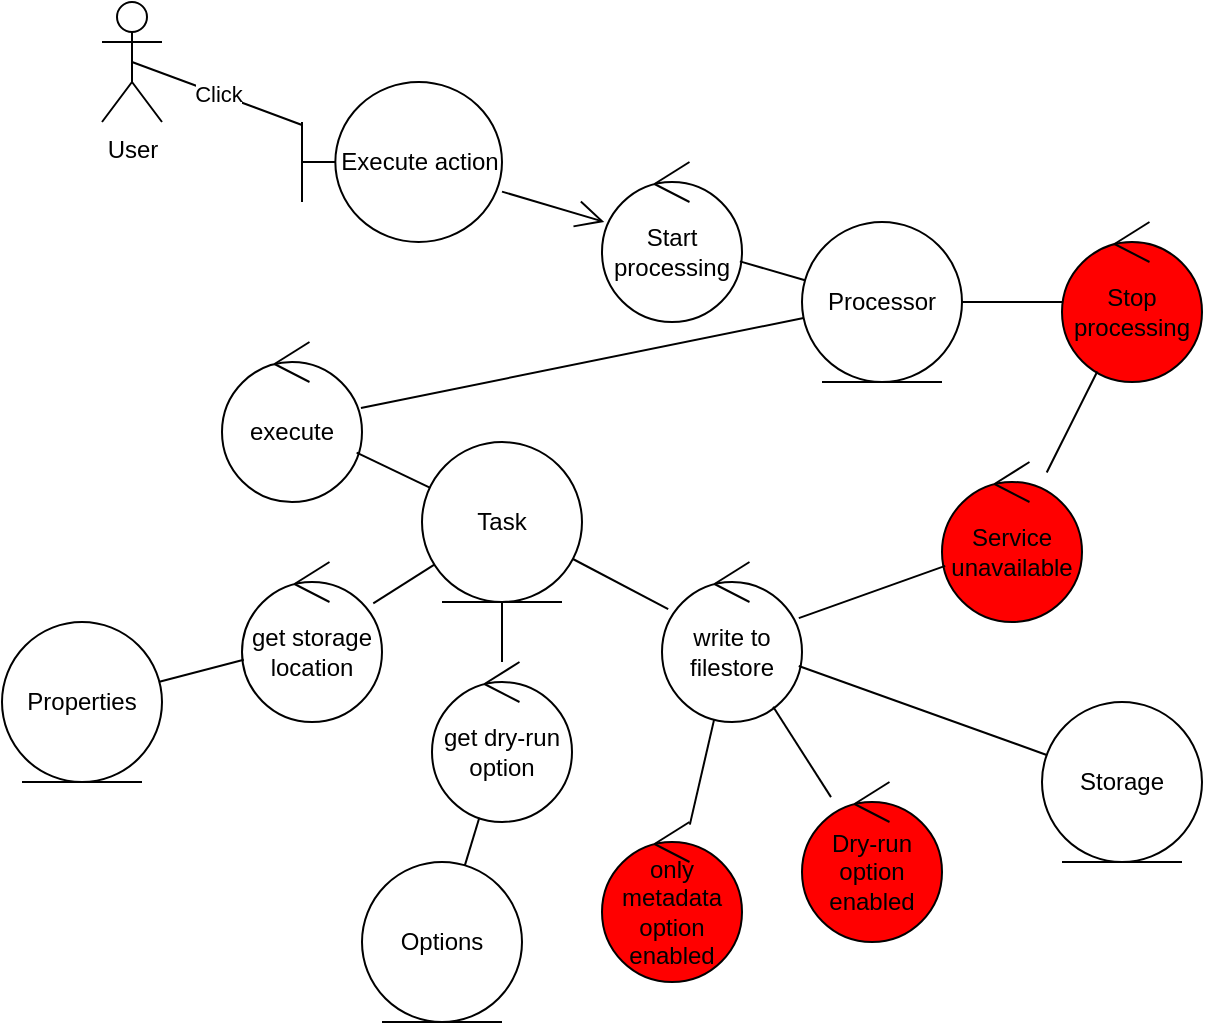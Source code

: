 <mxfile version="12.7.2" type="device"><diagram id="8jXLojxy2FijZEmcbR6y" name="Page-1"><mxGraphModel dx="1422" dy="769" grid="1" gridSize="10" guides="1" tooltips="1" connect="1" arrows="1" fold="1" page="1" pageScale="1" pageWidth="1169" pageHeight="827" math="0" shadow="0"><root><mxCell id="0"/><mxCell id="1" parent="0"/><mxCell id="iPO4pMVoaCJspU5LkBcY-1" value="User" style="shape=umlActor;verticalLabelPosition=bottom;labelBackgroundColor=#ffffff;verticalAlign=top;html=1;" vertex="1" parent="1"><mxGeometry x="290" y="40" width="30" height="60" as="geometry"/></mxCell><mxCell id="iPO4pMVoaCJspU5LkBcY-2" value="Execute action" style="shape=umlBoundary;whiteSpace=wrap;html=1;labelBackgroundColor=none;fillColor=#FFFFFF;" vertex="1" parent="1"><mxGeometry x="390" y="80" width="100" height="80" as="geometry"/></mxCell><mxCell id="iPO4pMVoaCJspU5LkBcY-3" value="Click" style="endArrow=none;html=1;exitX=0.5;exitY=0.5;exitDx=0;exitDy=0;exitPerimeter=0;" edge="1" parent="1" source="iPO4pMVoaCJspU5LkBcY-1" target="iPO4pMVoaCJspU5LkBcY-2"><mxGeometry relative="1" as="geometry"><mxPoint x="405" y="70" as="sourcePoint"/><mxPoint x="550" y="122.051" as="targetPoint"/></mxGeometry></mxCell><mxCell id="iPO4pMVoaCJspU5LkBcY-4" value="&lt;div&gt;Processor&lt;/div&gt;" style="ellipse;shape=umlEntity;whiteSpace=wrap;html=1;labelBackgroundColor=none;fillColor=#FFFFFF;" vertex="1" parent="1"><mxGeometry x="640" y="150" width="80" height="80" as="geometry"/></mxCell><mxCell id="iPO4pMVoaCJspU5LkBcY-5" value="" style="endArrow=open;html=1;startArrow=none;startFill=0;endFill=0;endSize=12;" edge="1" parent="1" source="iPO4pMVoaCJspU5LkBcY-2" target="iPO4pMVoaCJspU5LkBcY-6"><mxGeometry relative="1" as="geometry"><mxPoint x="405" y="70" as="sourcePoint"/><mxPoint x="512.503" y="215.252" as="targetPoint"/></mxGeometry></mxCell><mxCell id="iPO4pMVoaCJspU5LkBcY-6" value="Start processing" style="ellipse;shape=umlControl;whiteSpace=wrap;html=1;" vertex="1" parent="1"><mxGeometry x="540" y="120" width="70" height="80" as="geometry"/></mxCell><mxCell id="iPO4pMVoaCJspU5LkBcY-7" value="" style="endArrow=none;html=1;" edge="1" parent="1" source="iPO4pMVoaCJspU5LkBcY-4" target="iPO4pMVoaCJspU5LkBcY-6"><mxGeometry relative="1" as="geometry"><mxPoint x="565.654" y="-158.2" as="sourcePoint"/><mxPoint x="525" y="-127.5" as="targetPoint"/></mxGeometry></mxCell><mxCell id="iPO4pMVoaCJspU5LkBcY-8" value="Task" style="ellipse;shape=umlEntity;whiteSpace=wrap;html=1;labelBackgroundColor=none;fillColor=#FFFFFF;" vertex="1" parent="1"><mxGeometry x="450" y="260" width="80" height="80" as="geometry"/></mxCell><mxCell id="iPO4pMVoaCJspU5LkBcY-9" value="execute" style="ellipse;shape=umlControl;whiteSpace=wrap;html=1;" vertex="1" parent="1"><mxGeometry x="350" y="210" width="70" height="80" as="geometry"/></mxCell><mxCell id="iPO4pMVoaCJspU5LkBcY-10" value="" style="endArrow=none;html=1;" edge="1" parent="1" source="iPO4pMVoaCJspU5LkBcY-9" target="iPO4pMVoaCJspU5LkBcY-4"><mxGeometry width="50" height="50" relative="1" as="geometry"><mxPoint x="608.609" y="310.672" as="sourcePoint"/><mxPoint x="601.549" y="269.294" as="targetPoint"/></mxGeometry></mxCell><mxCell id="iPO4pMVoaCJspU5LkBcY-11" value="" style="endArrow=none;html=1;" edge="1" parent="1" source="iPO4pMVoaCJspU5LkBcY-9" target="iPO4pMVoaCJspU5LkBcY-8"><mxGeometry width="50" height="50" relative="1" as="geometry"><mxPoint x="656.886" y="338.785" as="sourcePoint"/><mxPoint x="696.879" y="282.641" as="targetPoint"/></mxGeometry></mxCell><mxCell id="iPO4pMVoaCJspU5LkBcY-12" value="write to filestore" style="ellipse;shape=umlControl;whiteSpace=wrap;html=1;" vertex="1" parent="1"><mxGeometry x="570" y="320" width="70" height="80" as="geometry"/></mxCell><mxCell id="iPO4pMVoaCJspU5LkBcY-13" value="" style="endArrow=none;html=1;" edge="1" parent="1" source="iPO4pMVoaCJspU5LkBcY-12" target="iPO4pMVoaCJspU5LkBcY-8"><mxGeometry relative="1" as="geometry"><mxPoint x="506.603" y="622.81" as="sourcePoint"/><mxPoint x="714.884" y="509.154" as="targetPoint"/></mxGeometry></mxCell><mxCell id="iPO4pMVoaCJspU5LkBcY-14" value="" style="endArrow=none;html=1;" edge="1" parent="1" source="iPO4pMVoaCJspU5LkBcY-15" target="iPO4pMVoaCJspU5LkBcY-12"><mxGeometry relative="1" as="geometry"><mxPoint x="695.444" y="333.071" as="sourcePoint"/><mxPoint x="780.265" y="516.155" as="targetPoint"/></mxGeometry></mxCell><mxCell id="iPO4pMVoaCJspU5LkBcY-15" value="&lt;div&gt;Storage&lt;/div&gt;" style="ellipse;shape=umlEntity;whiteSpace=wrap;html=1;labelBackgroundColor=none;fillColor=#FFFFFF;" vertex="1" parent="1"><mxGeometry x="760" y="390" width="80" height="80" as="geometry"/></mxCell><mxCell id="iPO4pMVoaCJspU5LkBcY-16" value="Properties" style="ellipse;shape=umlEntity;whiteSpace=wrap;html=1;labelBackgroundColor=none;fillColor=#FFFFFF;" vertex="1" parent="1"><mxGeometry x="240" y="350" width="80" height="80" as="geometry"/></mxCell><mxCell id="iPO4pMVoaCJspU5LkBcY-17" value="get storage location" style="ellipse;shape=umlControl;whiteSpace=wrap;html=1;" vertex="1" parent="1"><mxGeometry x="360" y="320" width="70" height="80" as="geometry"/></mxCell><mxCell id="iPO4pMVoaCJspU5LkBcY-18" value="" style="endArrow=none;html=1;" edge="1" parent="1" source="iPO4pMVoaCJspU5LkBcY-16" target="iPO4pMVoaCJspU5LkBcY-17"><mxGeometry width="50" height="50" relative="1" as="geometry"><mxPoint x="427.364" y="275.23" as="sourcePoint"/><mxPoint x="463.886" y="292.803" as="targetPoint"/></mxGeometry></mxCell><mxCell id="iPO4pMVoaCJspU5LkBcY-19" value="" style="endArrow=none;html=1;" edge="1" parent="1" source="iPO4pMVoaCJspU5LkBcY-17" target="iPO4pMVoaCJspU5LkBcY-8"><mxGeometry width="50" height="50" relative="1" as="geometry"><mxPoint x="427.364" y="275.23" as="sourcePoint"/><mxPoint x="463.886" y="292.803" as="targetPoint"/></mxGeometry></mxCell><mxCell id="iPO4pMVoaCJspU5LkBcY-20" value="Service unavailable" style="ellipse;shape=umlControl;whiteSpace=wrap;html=1;fillColor=#FF0000;" vertex="1" parent="1"><mxGeometry x="710" y="270" width="70" height="80" as="geometry"/></mxCell><mxCell id="iPO4pMVoaCJspU5LkBcY-21" value="" style="endArrow=none;html=1;" edge="1" parent="1" source="iPO4pMVoaCJspU5LkBcY-20" target="iPO4pMVoaCJspU5LkBcY-12"><mxGeometry relative="1" as="geometry"><mxPoint x="730.081" y="397.46" as="sourcePoint"/><mxPoint x="659.936" y="392.409" as="targetPoint"/></mxGeometry></mxCell><mxCell id="iPO4pMVoaCJspU5LkBcY-22" value="Stop processing" style="ellipse;shape=umlControl;whiteSpace=wrap;html=1;fillColor=#FF0000;" vertex="1" parent="1"><mxGeometry x="770" y="150" width="70" height="80" as="geometry"/></mxCell><mxCell id="iPO4pMVoaCJspU5LkBcY-23" value="" style="endArrow=none;html=1;" edge="1" parent="1" source="iPO4pMVoaCJspU5LkBcY-22" target="iPO4pMVoaCJspU5LkBcY-20"><mxGeometry relative="1" as="geometry"><mxPoint x="688.66" y="326.34" as="sourcePoint"/><mxPoint x="720" y="290" as="targetPoint"/></mxGeometry></mxCell><mxCell id="iPO4pMVoaCJspU5LkBcY-24" value="" style="endArrow=none;html=1;" edge="1" parent="1" source="iPO4pMVoaCJspU5LkBcY-22" target="iPO4pMVoaCJspU5LkBcY-4"><mxGeometry relative="1" as="geometry"><mxPoint x="798.66" y="216.34" as="sourcePoint"/><mxPoint x="741.34" y="273.66" as="targetPoint"/></mxGeometry></mxCell><mxCell id="iPO4pMVoaCJspU5LkBcY-25" value="Dry-run option enabled" style="ellipse;shape=umlControl;whiteSpace=wrap;html=1;fillColor=#FF0000;" vertex="1" parent="1"><mxGeometry x="640" y="430" width="70" height="80" as="geometry"/></mxCell><mxCell id="iPO4pMVoaCJspU5LkBcY-26" value="" style="endArrow=none;html=1;" edge="1" parent="1" source="iPO4pMVoaCJspU5LkBcY-25" target="iPO4pMVoaCJspU5LkBcY-12"><mxGeometry relative="1" as="geometry"><mxPoint x="743.177" y="424.378" as="sourcePoint"/><mxPoint x="647.812" y="383.92" as="targetPoint"/></mxGeometry></mxCell><mxCell id="iPO4pMVoaCJspU5LkBcY-27" value="Options" style="ellipse;shape=umlEntity;whiteSpace=wrap;html=1;labelBackgroundColor=none;fillColor=#FFFFFF;" vertex="1" parent="1"><mxGeometry x="420" y="470" width="80" height="80" as="geometry"/></mxCell><mxCell id="iPO4pMVoaCJspU5LkBcY-28" value="get dry-run option" style="ellipse;shape=umlControl;whiteSpace=wrap;html=1;" vertex="1" parent="1"><mxGeometry x="455" y="370" width="70" height="80" as="geometry"/></mxCell><mxCell id="iPO4pMVoaCJspU5LkBcY-29" value="" style="endArrow=none;html=1;" edge="1" parent="1" source="iPO4pMVoaCJspU5LkBcY-28" target="iPO4pMVoaCJspU5LkBcY-8"><mxGeometry width="50" height="50" relative="1" as="geometry"><mxPoint x="435.731" y="350.856" as="sourcePoint"/><mxPoint x="466.18" y="331.36" as="targetPoint"/></mxGeometry></mxCell><mxCell id="iPO4pMVoaCJspU5LkBcY-30" value="" style="endArrow=none;html=1;" edge="1" parent="1" source="iPO4pMVoaCJspU5LkBcY-27" target="iPO4pMVoaCJspU5LkBcY-28"><mxGeometry width="50" height="50" relative="1" as="geometry"><mxPoint x="500" y="380" as="sourcePoint"/><mxPoint x="500" y="350" as="targetPoint"/></mxGeometry></mxCell><mxCell id="iPO4pMVoaCJspU5LkBcY-31" value="only metadata option enabled" style="ellipse;shape=umlControl;whiteSpace=wrap;html=1;fillColor=#FF0000;" vertex="1" parent="1"><mxGeometry x="540" y="450" width="70" height="80" as="geometry"/></mxCell><mxCell id="iPO4pMVoaCJspU5LkBcY-32" value="" style="endArrow=none;html=1;" edge="1" parent="1" source="iPO4pMVoaCJspU5LkBcY-31" target="iPO4pMVoaCJspU5LkBcY-12"><mxGeometry relative="1" as="geometry"><mxPoint x="657.79" y="455.17" as="sourcePoint"/><mxPoint x="632.365" y="404.73" as="targetPoint"/></mxGeometry></mxCell></root></mxGraphModel></diagram></mxfile>